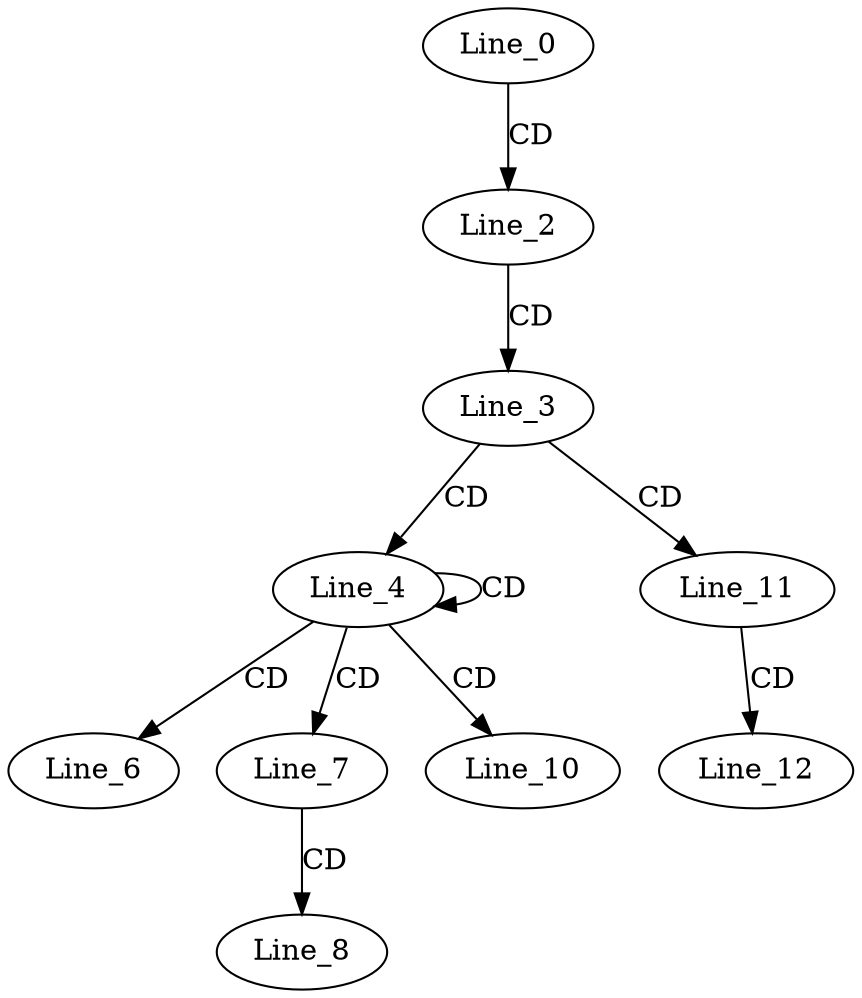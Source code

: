 digraph G {
  Line_0;
  Line_2;
  Line_3;
  Line_4;
  Line_6;
  Line_7;
  Line_8;
  Line_10;
  Line_11;
  Line_12;
  Line_0 -> Line_2 [ label="CD" ];
  Line_2 -> Line_3 [ label="CD" ];
  Line_3 -> Line_4 [ label="CD" ];
  Line_4 -> Line_4 [ label="CD" ];
  Line_4 -> Line_6 [ label="CD" ];
  Line_4 -> Line_7 [ label="CD" ];
  Line_7 -> Line_8 [ label="CD" ];
  Line_4 -> Line_10 [ label="CD" ];
  Line_3 -> Line_11 [ label="CD" ];
  Line_11 -> Line_12 [ label="CD" ];
}
